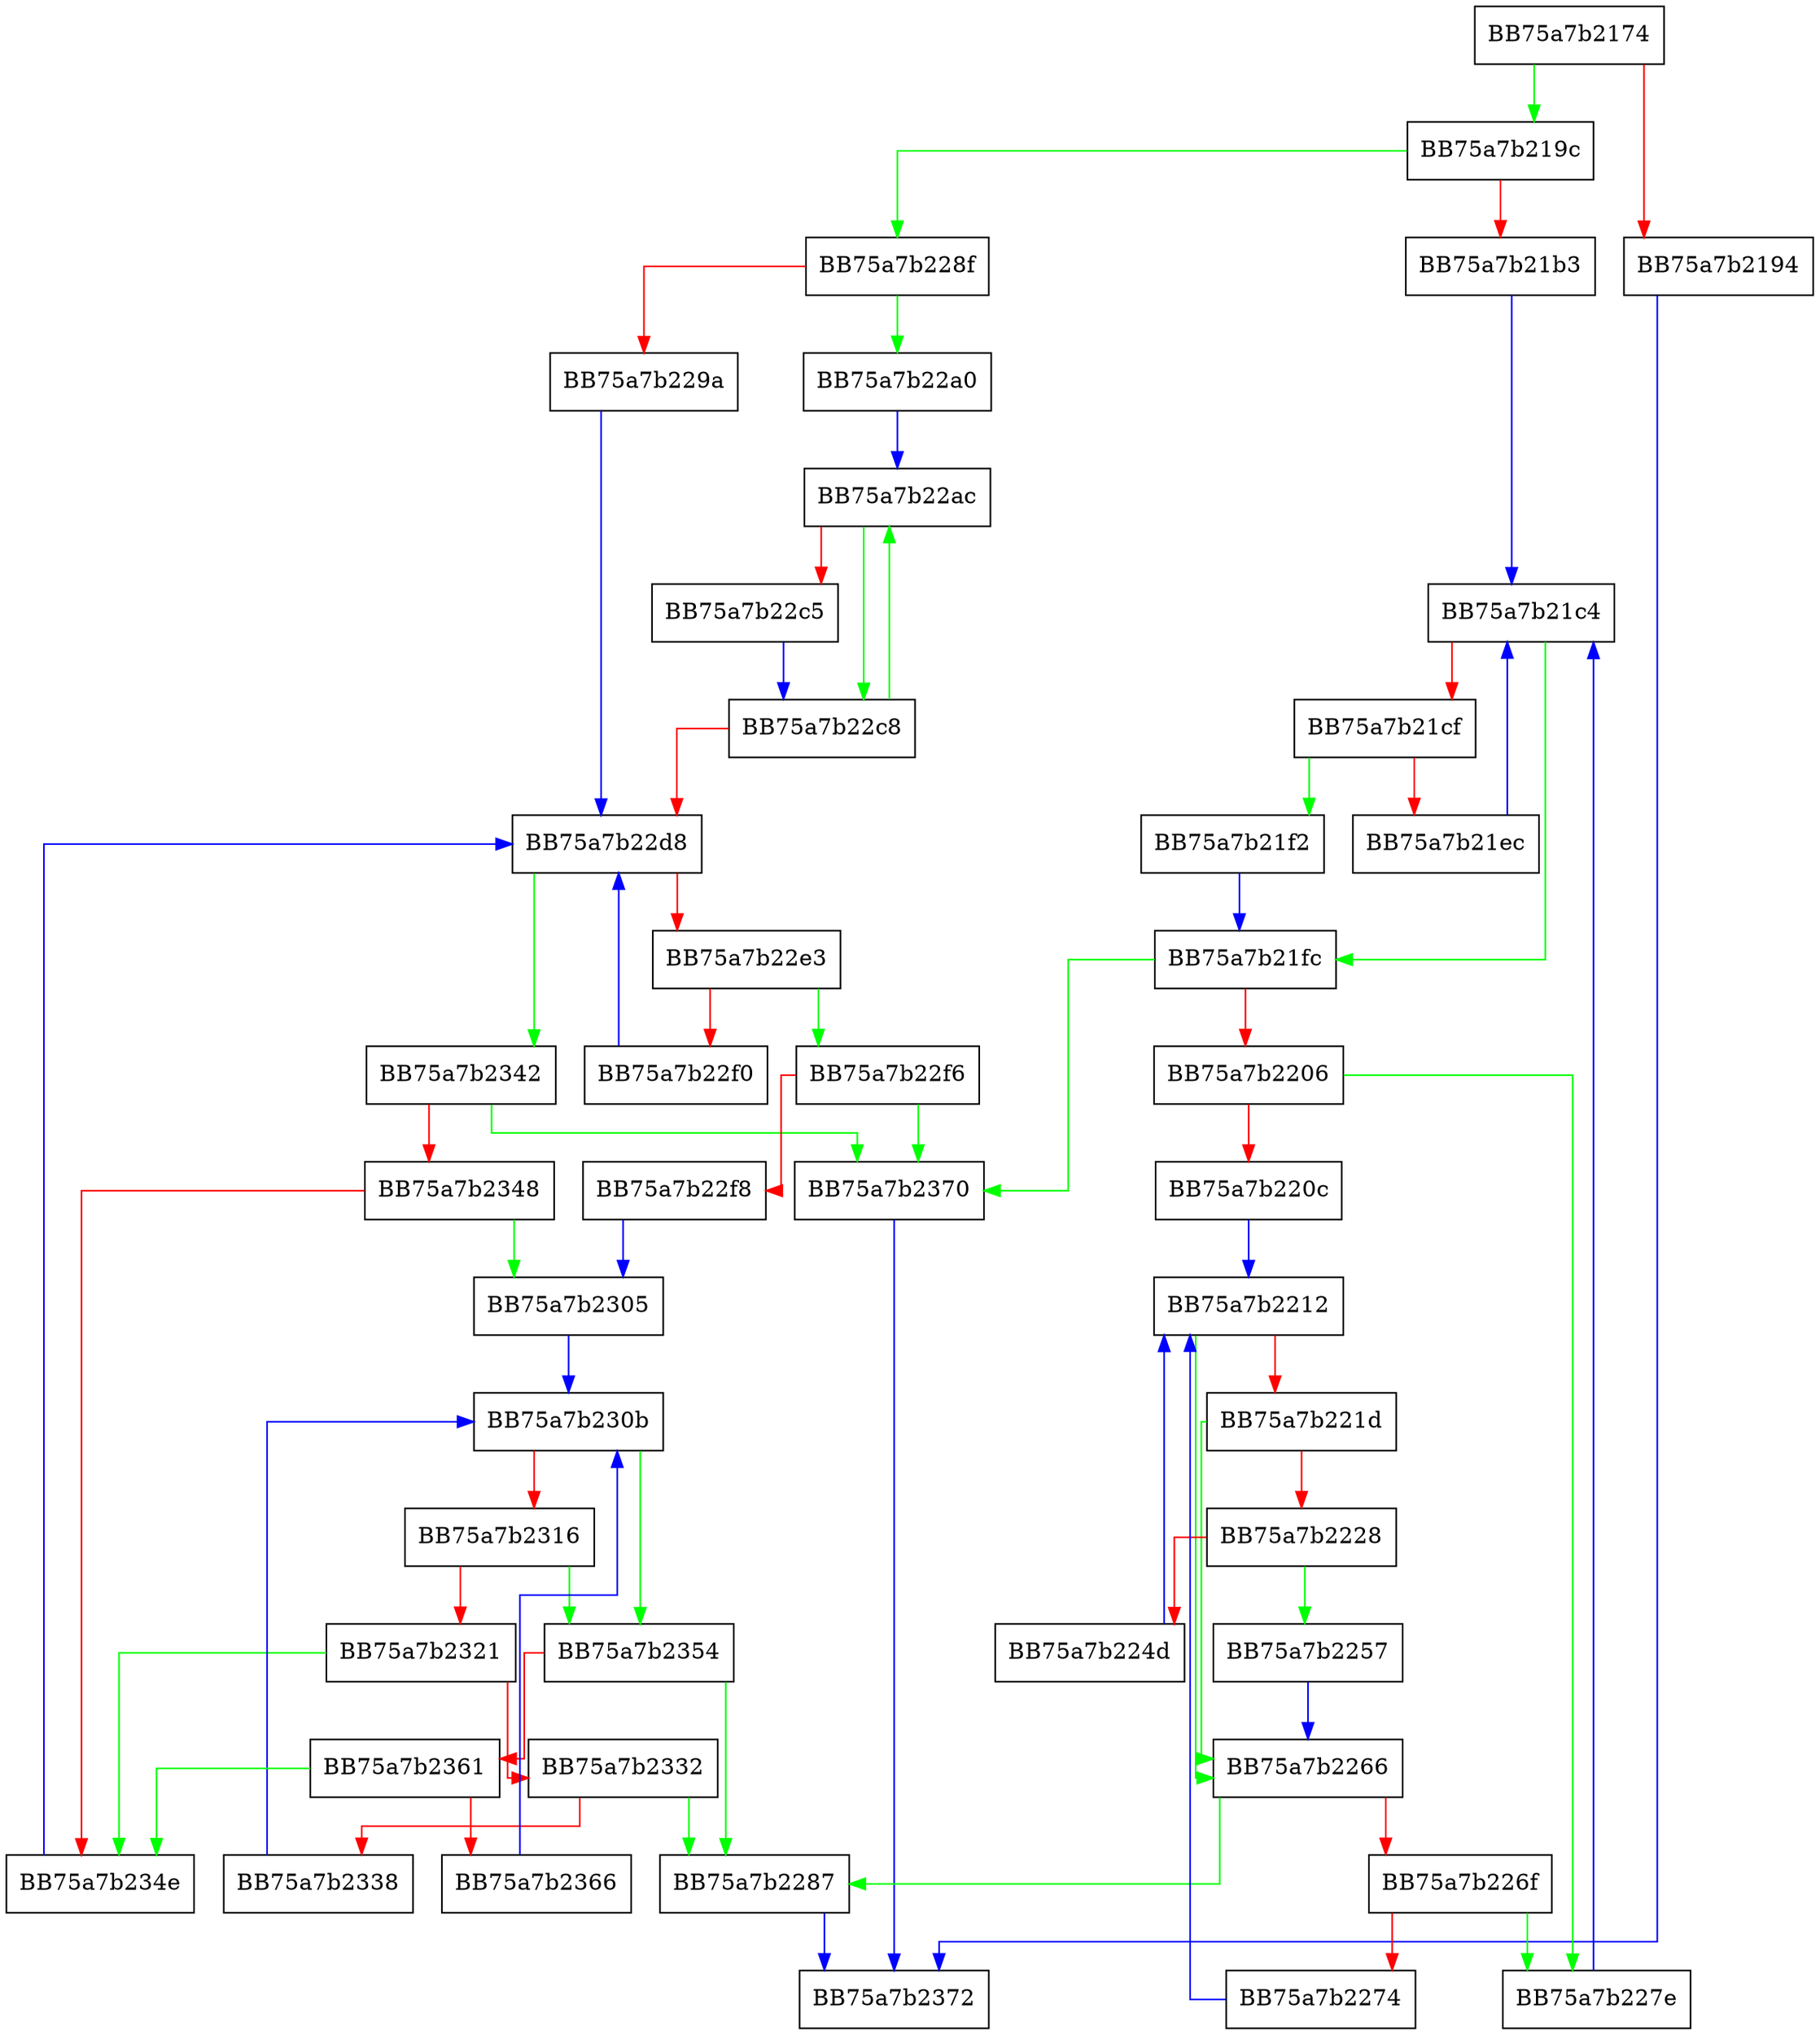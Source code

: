 digraph wcsstr {
  node [shape="box"];
  graph [splines=ortho];
  BB75a7b2174 -> BB75a7b219c [color="green"];
  BB75a7b2174 -> BB75a7b2194 [color="red"];
  BB75a7b2194 -> BB75a7b2372 [color="blue"];
  BB75a7b219c -> BB75a7b228f [color="green"];
  BB75a7b219c -> BB75a7b21b3 [color="red"];
  BB75a7b21b3 -> BB75a7b21c4 [color="blue"];
  BB75a7b21c4 -> BB75a7b21fc [color="green"];
  BB75a7b21c4 -> BB75a7b21cf [color="red"];
  BB75a7b21cf -> BB75a7b21f2 [color="green"];
  BB75a7b21cf -> BB75a7b21ec [color="red"];
  BB75a7b21ec -> BB75a7b21c4 [color="blue"];
  BB75a7b21f2 -> BB75a7b21fc [color="blue"];
  BB75a7b21fc -> BB75a7b2370 [color="green"];
  BB75a7b21fc -> BB75a7b2206 [color="red"];
  BB75a7b2206 -> BB75a7b227e [color="green"];
  BB75a7b2206 -> BB75a7b220c [color="red"];
  BB75a7b220c -> BB75a7b2212 [color="blue"];
  BB75a7b2212 -> BB75a7b2266 [color="green"];
  BB75a7b2212 -> BB75a7b221d [color="red"];
  BB75a7b221d -> BB75a7b2266 [color="green"];
  BB75a7b221d -> BB75a7b2228 [color="red"];
  BB75a7b2228 -> BB75a7b2257 [color="green"];
  BB75a7b2228 -> BB75a7b224d [color="red"];
  BB75a7b224d -> BB75a7b2212 [color="blue"];
  BB75a7b2257 -> BB75a7b2266 [color="blue"];
  BB75a7b2266 -> BB75a7b2287 [color="green"];
  BB75a7b2266 -> BB75a7b226f [color="red"];
  BB75a7b226f -> BB75a7b227e [color="green"];
  BB75a7b226f -> BB75a7b2274 [color="red"];
  BB75a7b2274 -> BB75a7b2212 [color="blue"];
  BB75a7b227e -> BB75a7b21c4 [color="blue"];
  BB75a7b2287 -> BB75a7b2372 [color="blue"];
  BB75a7b228f -> BB75a7b22a0 [color="green"];
  BB75a7b228f -> BB75a7b229a [color="red"];
  BB75a7b229a -> BB75a7b22d8 [color="blue"];
  BB75a7b22a0 -> BB75a7b22ac [color="blue"];
  BB75a7b22ac -> BB75a7b22c8 [color="green"];
  BB75a7b22ac -> BB75a7b22c5 [color="red"];
  BB75a7b22c5 -> BB75a7b22c8 [color="blue"];
  BB75a7b22c8 -> BB75a7b22ac [color="green"];
  BB75a7b22c8 -> BB75a7b22d8 [color="red"];
  BB75a7b22d8 -> BB75a7b2342 [color="green"];
  BB75a7b22d8 -> BB75a7b22e3 [color="red"];
  BB75a7b22e3 -> BB75a7b22f6 [color="green"];
  BB75a7b22e3 -> BB75a7b22f0 [color="red"];
  BB75a7b22f0 -> BB75a7b22d8 [color="blue"];
  BB75a7b22f6 -> BB75a7b2370 [color="green"];
  BB75a7b22f6 -> BB75a7b22f8 [color="red"];
  BB75a7b22f8 -> BB75a7b2305 [color="blue"];
  BB75a7b2305 -> BB75a7b230b [color="blue"];
  BB75a7b230b -> BB75a7b2354 [color="green"];
  BB75a7b230b -> BB75a7b2316 [color="red"];
  BB75a7b2316 -> BB75a7b2354 [color="green"];
  BB75a7b2316 -> BB75a7b2321 [color="red"];
  BB75a7b2321 -> BB75a7b234e [color="green"];
  BB75a7b2321 -> BB75a7b2332 [color="red"];
  BB75a7b2332 -> BB75a7b2287 [color="green"];
  BB75a7b2332 -> BB75a7b2338 [color="red"];
  BB75a7b2338 -> BB75a7b230b [color="blue"];
  BB75a7b2342 -> BB75a7b2370 [color="green"];
  BB75a7b2342 -> BB75a7b2348 [color="red"];
  BB75a7b2348 -> BB75a7b2305 [color="green"];
  BB75a7b2348 -> BB75a7b234e [color="red"];
  BB75a7b234e -> BB75a7b22d8 [color="blue"];
  BB75a7b2354 -> BB75a7b2287 [color="green"];
  BB75a7b2354 -> BB75a7b2361 [color="red"];
  BB75a7b2361 -> BB75a7b234e [color="green"];
  BB75a7b2361 -> BB75a7b2366 [color="red"];
  BB75a7b2366 -> BB75a7b230b [color="blue"];
  BB75a7b2370 -> BB75a7b2372 [color="blue"];
}